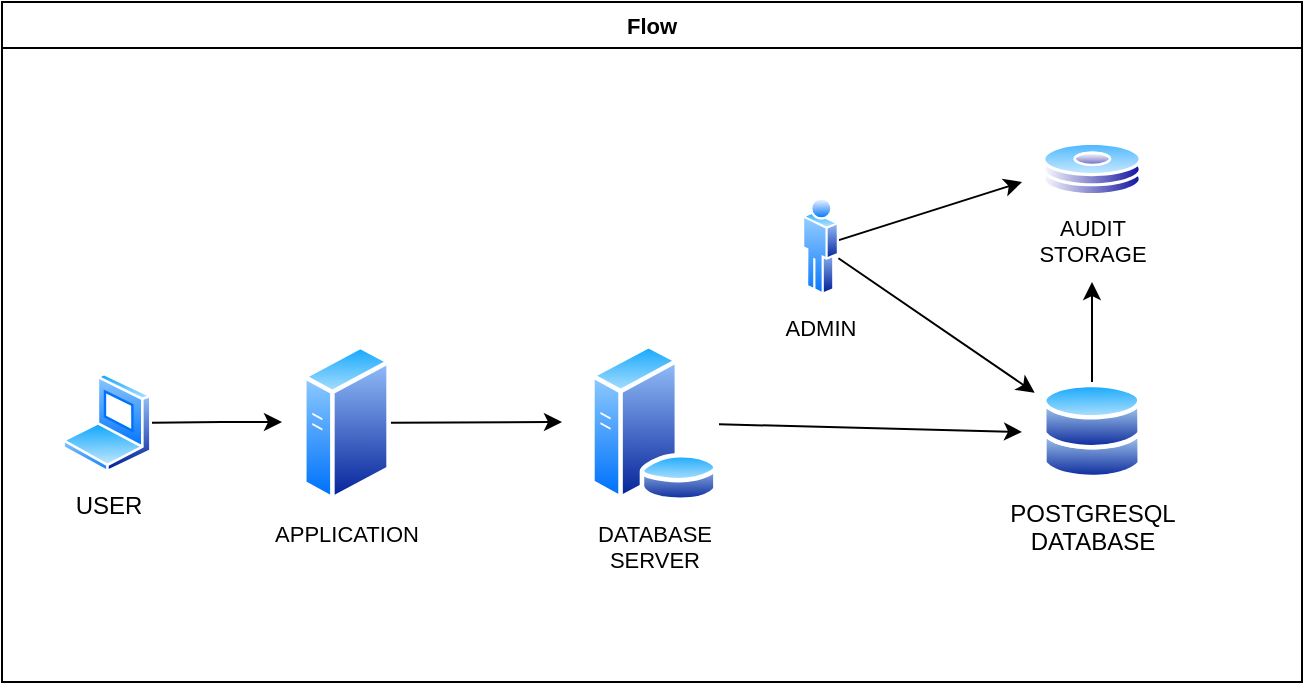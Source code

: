 <mxfile version="24.5.3" type="device">
  <diagram name="Page-1" id="05giQ5dHp-KMbylBPVtb">
    <mxGraphModel dx="1017" dy="703" grid="1" gridSize="10" guides="1" tooltips="1" connect="1" arrows="1" fold="1" page="1" pageScale="1" pageWidth="850" pageHeight="1100" math="0" shadow="0">
      <root>
        <mxCell id="0" />
        <mxCell id="1" parent="0" />
        <mxCell id="afL4xewgiDonar-3TJ5b-16" value="Flow" style="swimlane;whiteSpace=wrap;html=1;fontFamily=Helvetica;fontSize=11;labelBackgroundColor=default;" vertex="1" parent="1">
          <mxGeometry x="180" y="450" width="650" height="340" as="geometry" />
        </mxCell>
        <mxCell id="afL4xewgiDonar-3TJ5b-5" value="USER" style="image;aspect=fixed;perimeter=ellipsePerimeter;html=1;align=center;shadow=0;dashed=0;spacingTop=3;image=img/lib/active_directory/laptop_client.svg;" vertex="1" parent="afL4xewgiDonar-3TJ5b-16">
          <mxGeometry x="30" y="185.32" width="45" height="50" as="geometry" />
        </mxCell>
        <mxCell id="afL4xewgiDonar-3TJ5b-26" style="edgeStyle=none;rounded=0;orthogonalLoop=1;jettySize=auto;html=1;strokeColor=default;align=center;verticalAlign=middle;fontFamily=Helvetica;fontSize=11;fontColor=default;labelBackgroundColor=default;endArrow=classic;" edge="1" parent="afL4xewgiDonar-3TJ5b-16" source="afL4xewgiDonar-3TJ5b-6">
          <mxGeometry relative="1" as="geometry">
            <mxPoint x="545" y="140" as="targetPoint" />
          </mxGeometry>
        </mxCell>
        <mxCell id="afL4xewgiDonar-3TJ5b-6" value="POSTGRESQL&lt;div&gt;DATABASE&lt;/div&gt;" style="image;aspect=fixed;perimeter=ellipsePerimeter;html=1;align=center;shadow=0;dashed=0;spacingTop=3;image=img/lib/active_directory/databases.svg;" vertex="1" parent="afL4xewgiDonar-3TJ5b-16">
          <mxGeometry x="520" y="190" width="50" height="49" as="geometry" />
        </mxCell>
        <mxCell id="afL4xewgiDonar-3TJ5b-8" style="rounded=0;orthogonalLoop=1;jettySize=auto;html=1;" edge="1" parent="afL4xewgiDonar-3TJ5b-16" source="afL4xewgiDonar-3TJ5b-5">
          <mxGeometry relative="1" as="geometry">
            <mxPoint x="140" y="210" as="targetPoint" />
            <Array as="points">
              <mxPoint x="110" y="210" />
            </Array>
          </mxGeometry>
        </mxCell>
        <mxCell id="afL4xewgiDonar-3TJ5b-15" style="edgeStyle=none;rounded=0;orthogonalLoop=1;jettySize=auto;html=1;strokeColor=default;align=center;verticalAlign=middle;fontFamily=Helvetica;fontSize=11;fontColor=default;labelBackgroundColor=default;endArrow=classic;entryX=-0.073;entryY=0.109;entryDx=0;entryDy=0;entryPerimeter=0;" edge="1" parent="afL4xewgiDonar-3TJ5b-16" source="afL4xewgiDonar-3TJ5b-14" target="afL4xewgiDonar-3TJ5b-6">
          <mxGeometry relative="1" as="geometry">
            <mxPoint x="520" y="240" as="targetPoint" />
          </mxGeometry>
        </mxCell>
        <mxCell id="afL4xewgiDonar-3TJ5b-29" style="edgeStyle=none;rounded=0;orthogonalLoop=1;jettySize=auto;html=1;strokeColor=default;align=center;verticalAlign=middle;fontFamily=Helvetica;fontSize=11;fontColor=default;labelBackgroundColor=default;endArrow=classic;" edge="1" parent="afL4xewgiDonar-3TJ5b-16" source="afL4xewgiDonar-3TJ5b-14">
          <mxGeometry relative="1" as="geometry">
            <mxPoint x="510" y="90" as="targetPoint" />
          </mxGeometry>
        </mxCell>
        <mxCell id="afL4xewgiDonar-3TJ5b-14" value="ADMIN" style="image;aspect=fixed;perimeter=ellipsePerimeter;html=1;align=center;shadow=0;dashed=0;spacingTop=3;image=img/lib/active_directory/user.svg;fontFamily=Helvetica;fontSize=11;fontColor=default;labelBackgroundColor=default;" vertex="1" parent="afL4xewgiDonar-3TJ5b-16">
          <mxGeometry x="400" y="97" width="18.5" height="50" as="geometry" />
        </mxCell>
        <mxCell id="afL4xewgiDonar-3TJ5b-19" value="AUDIT&lt;div&gt;STORAGE&lt;/div&gt;" style="image;aspect=fixed;perimeter=ellipsePerimeter;html=1;align=center;shadow=0;dashed=0;spacingTop=3;image=img/lib/active_directory/hard_disk.svg;fontFamily=Helvetica;fontSize=11;fontColor=default;labelBackgroundColor=default;" vertex="1" parent="afL4xewgiDonar-3TJ5b-16">
          <mxGeometry x="520" y="70" width="50" height="27" as="geometry" />
        </mxCell>
        <mxCell id="afL4xewgiDonar-3TJ5b-34" style="edgeStyle=none;rounded=0;orthogonalLoop=1;jettySize=auto;html=1;strokeColor=default;align=center;verticalAlign=middle;fontFamily=Helvetica;fontSize=11;fontColor=default;labelBackgroundColor=default;endArrow=classic;" edge="1" parent="afL4xewgiDonar-3TJ5b-16" source="afL4xewgiDonar-3TJ5b-22">
          <mxGeometry relative="1" as="geometry">
            <mxPoint x="280" y="210" as="targetPoint" />
          </mxGeometry>
        </mxCell>
        <mxCell id="afL4xewgiDonar-3TJ5b-22" value="APPLICATION" style="image;aspect=fixed;perimeter=ellipsePerimeter;html=1;align=center;shadow=0;dashed=0;spacingTop=3;image=img/lib/active_directory/generic_server.svg;fontFamily=Helvetica;fontSize=11;fontColor=default;labelBackgroundColor=default;" vertex="1" parent="afL4xewgiDonar-3TJ5b-16">
          <mxGeometry x="150" y="170.64" width="44.44" height="79.36" as="geometry" />
        </mxCell>
        <mxCell id="afL4xewgiDonar-3TJ5b-27" style="edgeStyle=none;rounded=0;orthogonalLoop=1;jettySize=auto;html=1;strokeColor=default;align=center;verticalAlign=middle;fontFamily=Helvetica;fontSize=11;fontColor=default;labelBackgroundColor=default;endArrow=classic;" edge="1" parent="afL4xewgiDonar-3TJ5b-16" source="afL4xewgiDonar-3TJ5b-24">
          <mxGeometry relative="1" as="geometry">
            <mxPoint x="510" y="215" as="targetPoint" />
          </mxGeometry>
        </mxCell>
        <mxCell id="afL4xewgiDonar-3TJ5b-24" value="DATABASE&lt;div&gt;SERVER&lt;/div&gt;" style="image;aspect=fixed;perimeter=ellipsePerimeter;html=1;align=center;shadow=0;dashed=0;spacingTop=3;image=img/lib/active_directory/database_server.svg;fontFamily=Helvetica;fontSize=11;fontColor=default;labelBackgroundColor=default;" vertex="1" parent="afL4xewgiDonar-3TJ5b-16">
          <mxGeometry x="293.42" y="170.64" width="65.08" height="79.36" as="geometry" />
        </mxCell>
      </root>
    </mxGraphModel>
  </diagram>
</mxfile>

